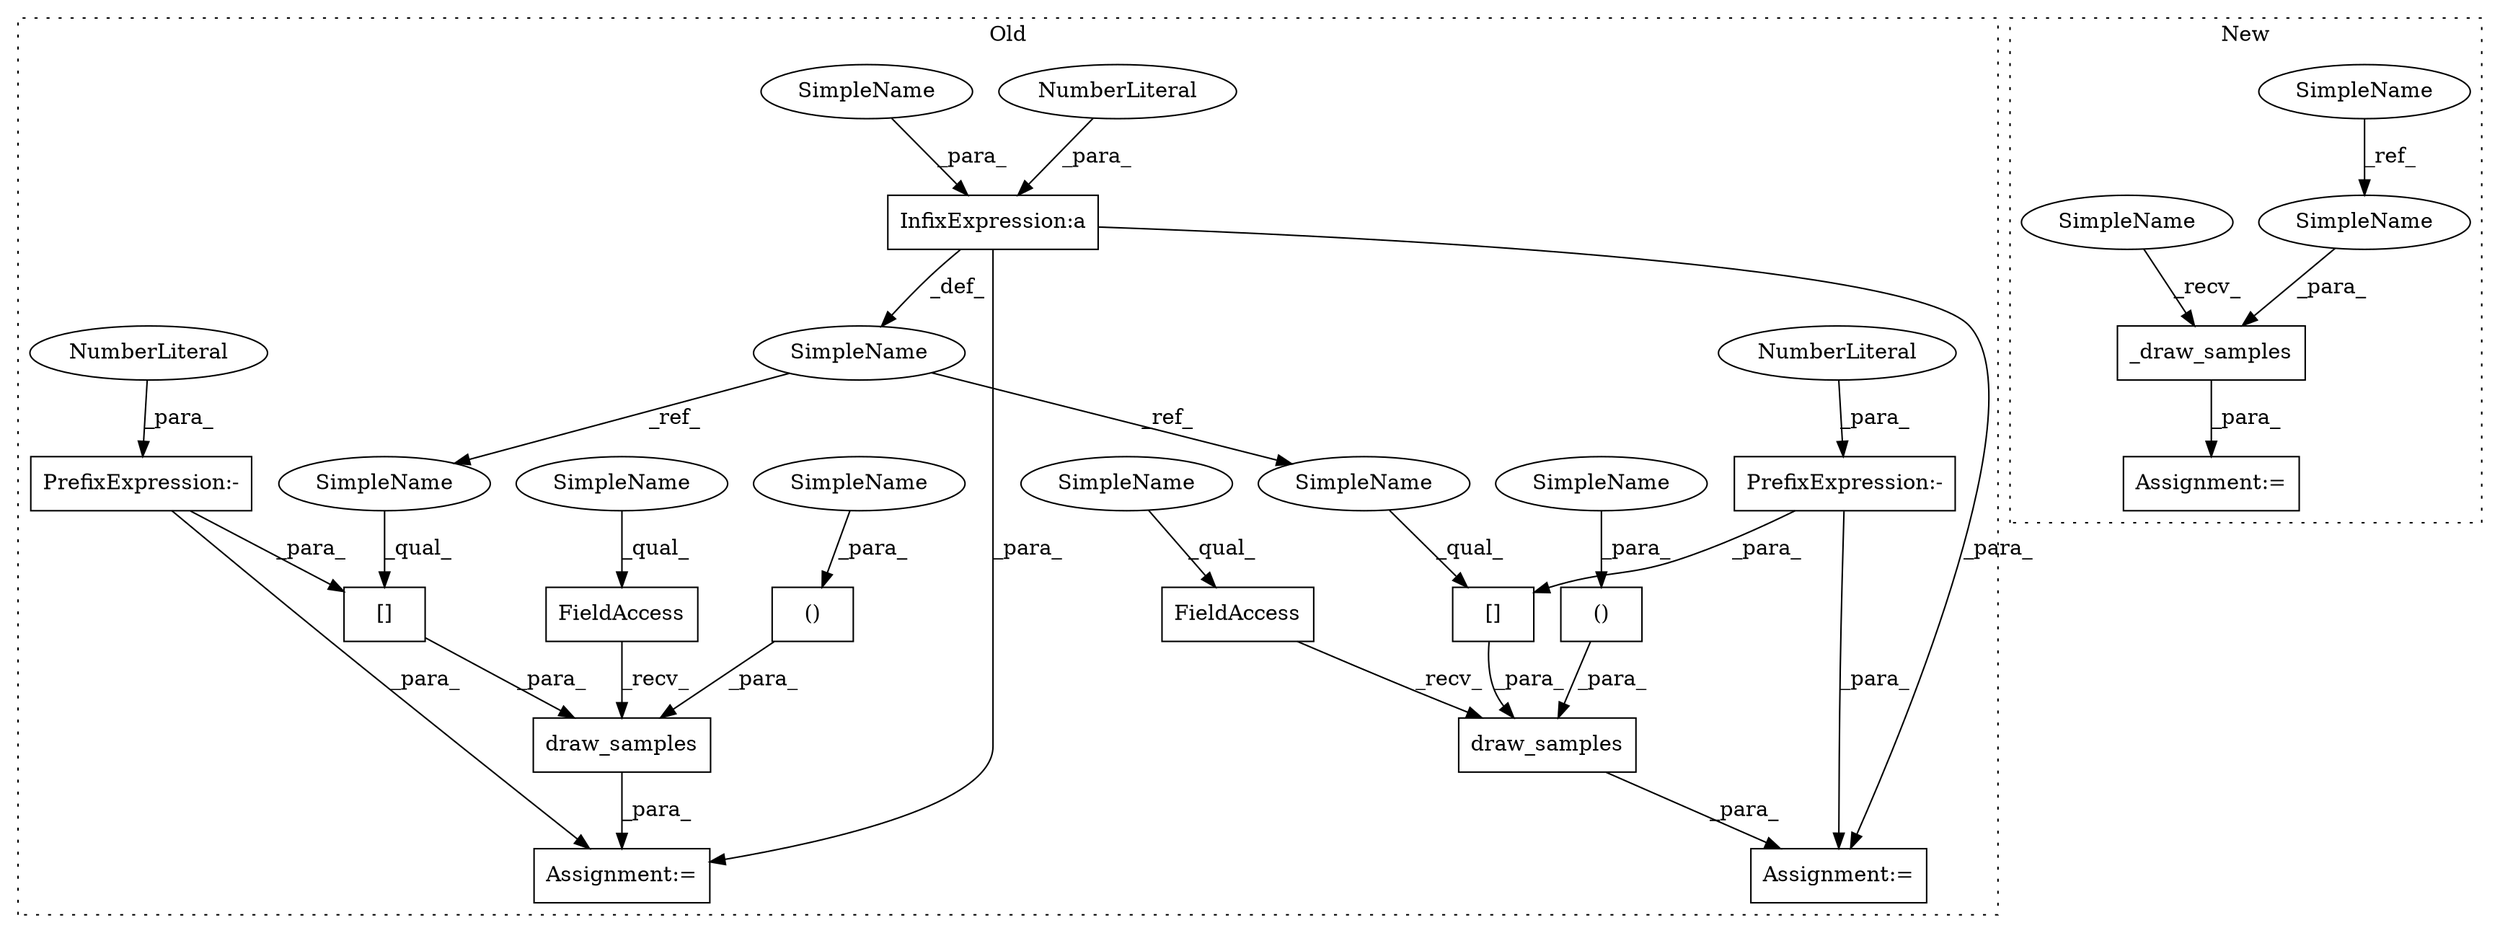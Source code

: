 digraph G {
subgraph cluster0 {
1 [label="draw_samples" a="32" s="49606,49666" l="18,1" shape="box"];
3 [label="()" a="106" s="49624" l="33" shape="box"];
4 [label="FieldAccess" a="22" s="49593" l="12" shape="box"];
5 [label="FieldAccess" a="22" s="49783" l="10" shape="box"];
6 [label="draw_samples" a="32" s="49794,49854" l="18,1" shape="box"];
7 [label="()" a="106" s="49812" l="33" shape="box"];
10 [label="Assignment:=" a="7" s="49782" l="1" shape="box"];
11 [label="Assignment:=" a="7" s="49592" l="1" shape="box"];
12 [label="InfixExpression:a" a="27" s="49566" l="3" shape="box"];
13 [label="NumberLiteral" a="34" s="49569" l="1" shape="ellipse"];
14 [label="PrefixExpression:-" a="38" s="49663" l="1" shape="box"];
15 [label="NumberLiteral" a="34" s="49664" l="1" shape="ellipse"];
16 [label="PrefixExpression:-" a="38" s="49851" l="1" shape="box"];
17 [label="NumberLiteral" a="34" s="49852" l="1" shape="ellipse"];
18 [label="[]" a="2" s="49847,49853" l="4,1" shape="box"];
19 [label="SimpleName" a="42" s="49527" l="3" shape="ellipse"];
20 [label="[]" a="2" s="49659,49665" l="4,1" shape="box"];
21 [label="SimpleName" a="42" s="49847" l="3" shape="ellipse"];
22 [label="SimpleName" a="42" s="49659" l="3" shape="ellipse"];
24 [label="SimpleName" a="42" s="49783" l="4" shape="ellipse"];
25 [label="SimpleName" a="42" s="49593" l="4" shape="ellipse"];
26 [label="SimpleName" a="42" s="49557" l="9" shape="ellipse"];
27 [label="SimpleName" a="42" s="49836" l="9" shape="ellipse"];
28 [label="SimpleName" a="42" s="49648" l="9" shape="ellipse"];
label = "Old";
style="dotted";
}
subgraph cluster1 {
2 [label="_draw_samples" a="32" s="50558,50594" l="14,1" shape="box"];
8 [label="SimpleName" a="42" s="50400" l="9" shape="ellipse"];
9 [label="Assignment:=" a="7" s="50551" l="2" shape="box"];
23 [label="SimpleName" a="42" s="50572" l="9" shape="ellipse"];
29 [label="SimpleName" a="42" s="50553" l="4" shape="ellipse"];
label = "New";
style="dotted";
}
1 -> 11 [label="_para_"];
2 -> 9 [label="_para_"];
3 -> 1 [label="_para_"];
4 -> 1 [label="_recv_"];
5 -> 6 [label="_recv_"];
6 -> 10 [label="_para_"];
7 -> 6 [label="_para_"];
8 -> 23 [label="_ref_"];
12 -> 19 [label="_def_"];
12 -> 10 [label="_para_"];
12 -> 11 [label="_para_"];
13 -> 12 [label="_para_"];
14 -> 20 [label="_para_"];
14 -> 11 [label="_para_"];
15 -> 14 [label="_para_"];
16 -> 10 [label="_para_"];
16 -> 18 [label="_para_"];
17 -> 16 [label="_para_"];
18 -> 6 [label="_para_"];
19 -> 21 [label="_ref_"];
19 -> 22 [label="_ref_"];
20 -> 1 [label="_para_"];
21 -> 18 [label="_qual_"];
22 -> 20 [label="_qual_"];
23 -> 2 [label="_para_"];
24 -> 5 [label="_qual_"];
25 -> 4 [label="_qual_"];
26 -> 12 [label="_para_"];
27 -> 7 [label="_para_"];
28 -> 3 [label="_para_"];
29 -> 2 [label="_recv_"];
}